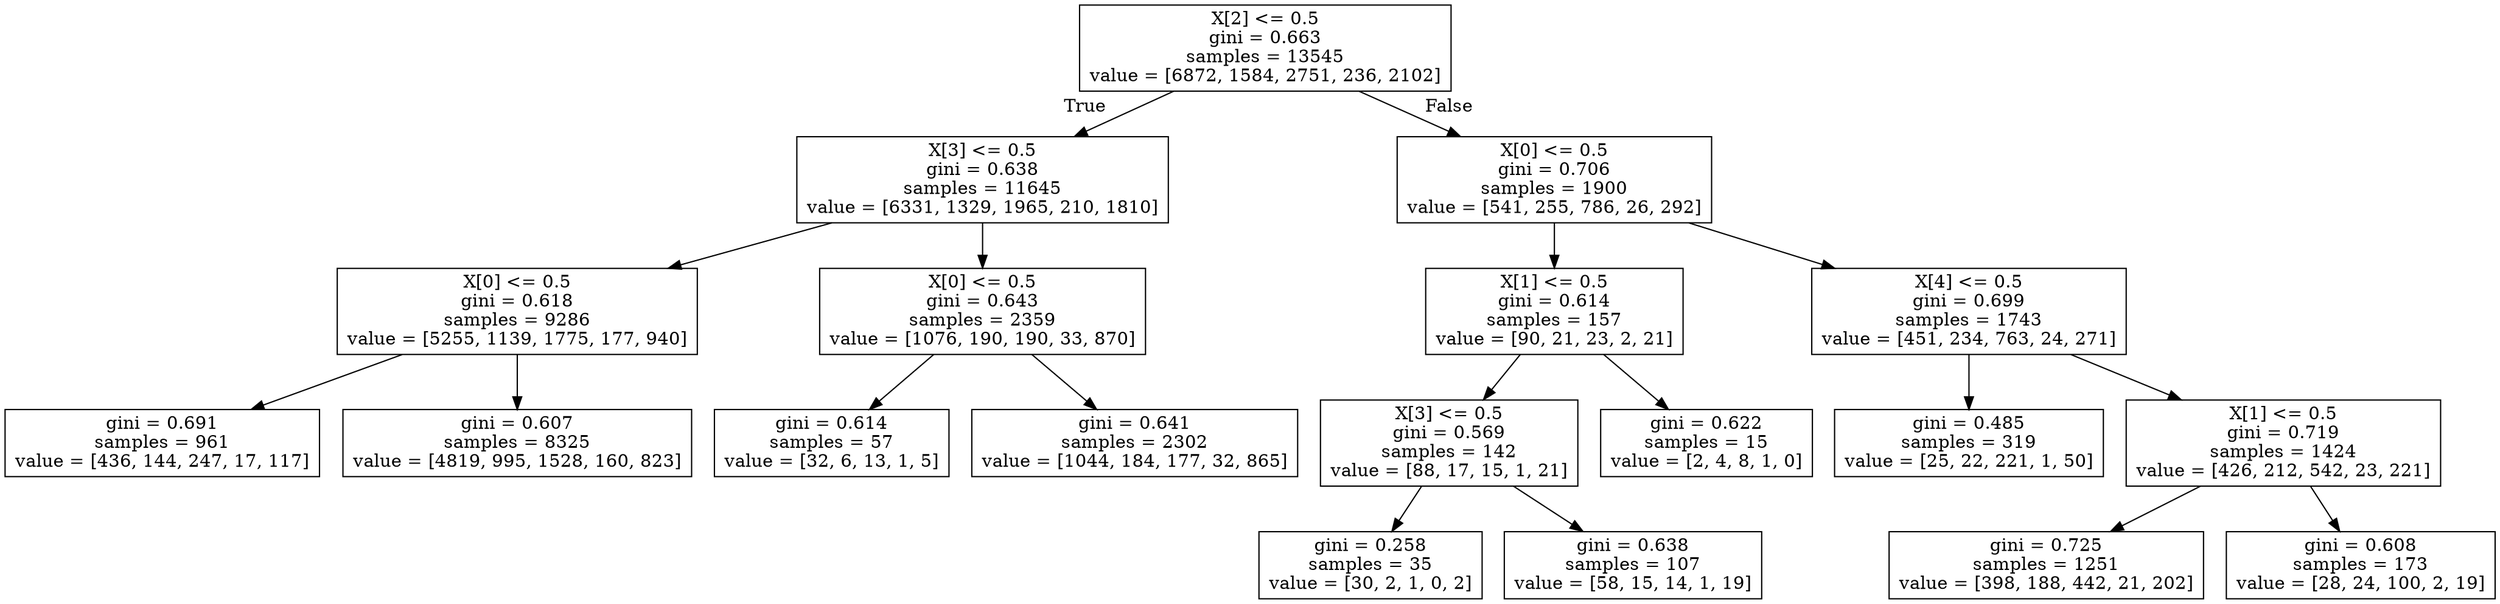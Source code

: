 digraph Tree {
node [shape=box] ;
0 [label="X[2] <= 0.5\ngini = 0.663\nsamples = 13545\nvalue = [6872, 1584, 2751, 236, 2102]"] ;
1 [label="X[3] <= 0.5\ngini = 0.638\nsamples = 11645\nvalue = [6331, 1329, 1965, 210, 1810]"] ;
0 -> 1 [labeldistance=2.5, labelangle=45, headlabel="True"] ;
2 [label="X[0] <= 0.5\ngini = 0.618\nsamples = 9286\nvalue = [5255, 1139, 1775, 177, 940]"] ;
1 -> 2 ;
3 [label="gini = 0.691\nsamples = 961\nvalue = [436, 144, 247, 17, 117]"] ;
2 -> 3 ;
4 [label="gini = 0.607\nsamples = 8325\nvalue = [4819, 995, 1528, 160, 823]"] ;
2 -> 4 ;
5 [label="X[0] <= 0.5\ngini = 0.643\nsamples = 2359\nvalue = [1076, 190, 190, 33, 870]"] ;
1 -> 5 ;
6 [label="gini = 0.614\nsamples = 57\nvalue = [32, 6, 13, 1, 5]"] ;
5 -> 6 ;
7 [label="gini = 0.641\nsamples = 2302\nvalue = [1044, 184, 177, 32, 865]"] ;
5 -> 7 ;
8 [label="X[0] <= 0.5\ngini = 0.706\nsamples = 1900\nvalue = [541, 255, 786, 26, 292]"] ;
0 -> 8 [labeldistance=2.5, labelangle=-45, headlabel="False"] ;
9 [label="X[1] <= 0.5\ngini = 0.614\nsamples = 157\nvalue = [90, 21, 23, 2, 21]"] ;
8 -> 9 ;
10 [label="X[3] <= 0.5\ngini = 0.569\nsamples = 142\nvalue = [88, 17, 15, 1, 21]"] ;
9 -> 10 ;
11 [label="gini = 0.258\nsamples = 35\nvalue = [30, 2, 1, 0, 2]"] ;
10 -> 11 ;
12 [label="gini = 0.638\nsamples = 107\nvalue = [58, 15, 14, 1, 19]"] ;
10 -> 12 ;
13 [label="gini = 0.622\nsamples = 15\nvalue = [2, 4, 8, 1, 0]"] ;
9 -> 13 ;
14 [label="X[4] <= 0.5\ngini = 0.699\nsamples = 1743\nvalue = [451, 234, 763, 24, 271]"] ;
8 -> 14 ;
15 [label="gini = 0.485\nsamples = 319\nvalue = [25, 22, 221, 1, 50]"] ;
14 -> 15 ;
16 [label="X[1] <= 0.5\ngini = 0.719\nsamples = 1424\nvalue = [426, 212, 542, 23, 221]"] ;
14 -> 16 ;
17 [label="gini = 0.725\nsamples = 1251\nvalue = [398, 188, 442, 21, 202]"] ;
16 -> 17 ;
18 [label="gini = 0.608\nsamples = 173\nvalue = [28, 24, 100, 2, 19]"] ;
16 -> 18 ;
}
